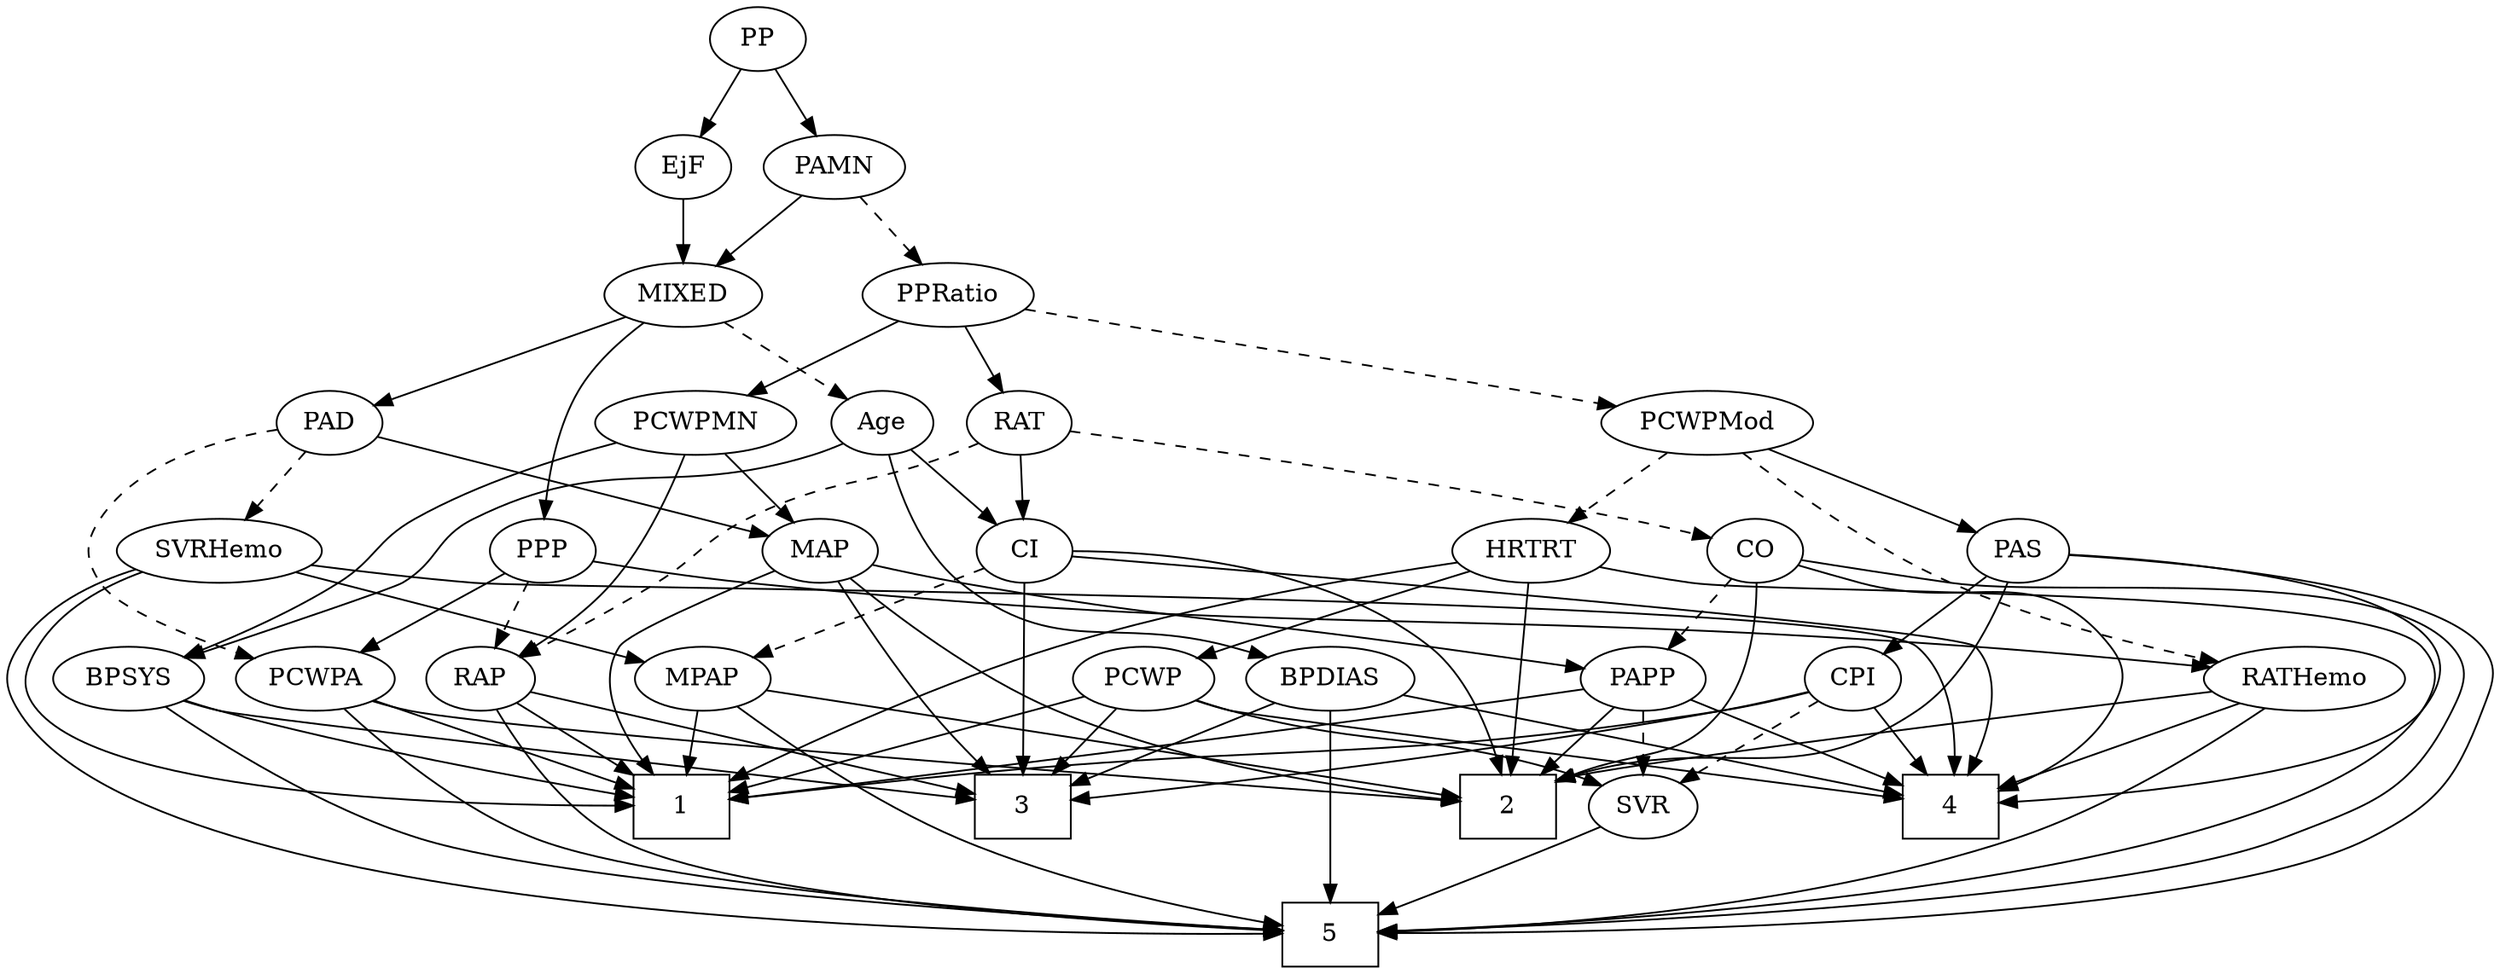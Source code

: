strict digraph {
	graph [bb="0,0,1332.4,540"];
	node [label="\N"];
	1	[height=0.5,
		pos="356.18,90",
		shape=box,
		width=0.75];
	2	[height=0.5,
		pos="797.18,90",
		shape=box,
		width=0.75];
	3	[height=0.5,
		pos="544.18,90",
		shape=box,
		width=0.75];
	4	[height=0.5,
		pos="1040.2,90",
		shape=box,
		width=0.75];
	5	[height=0.5,
		pos="702.18,18",
		shape=box,
		width=0.75];
	Age	[height=0.5,
		pos="472.18,306",
		width=0.75];
	BPSYS	[height=0.5,
		pos="63.181,162",
		width=1.0471];
	Age -> BPSYS	[pos="e,92.003,173.68 450.24,295.18 443.86,292.58 436.82,289.96 430.18,288 348.58,263.93 318.37,289.85 242.18,252 220.76,241.36 222.59,\
228.47 202.18,216 197.64,213.22 141.2,192 101.65,177.27",
		style=solid];
	BPDIAS	[height=0.5,
		pos="702.18,162",
		width=1.1735];
	Age -> BPDIAS	[pos="e,670.47,173.98 474.41,287.92 477.95,267.75 486.81,234.61 508.18,216 557.6,172.96 588.27,198.38 651.18,180 654.32,179.08 657.55,\
178.1 660.79,177.09",
		style=solid];
	CI	[height=0.5,
		pos="544.18,234",
		width=0.75];
	Age -> CI	[pos="e,529.39,249.38 486.75,290.83 496.93,280.94 510.7,267.55 522.21,256.36",
		style=solid];
	EjF	[height=0.5,
		pos="283.18,450",
		width=0.75];
	MIXED	[height=0.5,
		pos="283.18,378",
		width=1.1193];
	EjF -> MIXED	[pos="e,283.18,396.1 283.18,431.7 283.18,423.98 283.18,414.71 283.18,406.11",
		style=solid];
	RAP	[height=0.5,
		pos="248.18,162",
		width=0.77632];
	RAP -> 1	[pos="e,329.62,108.22 267.24,148.65 282.12,139 303.21,125.33 321.12,113.72",
		style=solid];
	RAP -> 3	[pos="e,517,97.429 273.93,154.91 326.45,142.49 446.1,114.19 507.04,99.784",
		style=solid];
	RAP -> 5	[pos="e,674.99,20.196 256.34,144.69 267.63,124.01 290.07,89.009 320.18,72 378.74,38.918 580.66,25.118 664.86,20.711",
		style=solid];
	MIXED -> Age	[pos="e,449.57,316.34 314,366.28 343.83,355.81 390.27,339.26 430.18,324 433.44,322.75 436.83,321.43 440.21,320.09",
		style=dashed];
	PAD	[height=0.5,
		pos="169.18,306",
		width=0.79437];
	MIXED -> PAD	[pos="e,188.89,319.11 260.39,363 242.32,351.91 216.99,336.36 197.6,324.45",
		style=solid];
	PPP	[height=0.5,
		pos="278.18,234",
		width=0.75];
	MIXED -> PPP	[pos="e,278.79,252.19 282.58,359.87 281.73,335.67 280.16,291.21 279.15,262.39",
		style=solid];
	MPAP	[height=0.5,
		pos="367.18,162",
		width=0.97491];
	MPAP -> 1	[pos="e,358.87,108.1 364.46,143.7 363.25,135.98 361.79,126.71 360.44,118.11",
		style=solid];
	MPAP -> 2	[pos="e,769.99,95.426 400.21,155.62 478.95,142.81 677.29,110.52 760.03,97.048",
		style=solid];
	MPAP -> 5	[pos="e,674.97,23.786 385.78,146.7 411.84,127.29 461.29,92.652 508.18,72 560.5,48.956 625.26,33.707 665.14,25.71",
		style=solid];
	BPSYS -> 1	[pos="e,328.82,95.553 91.188,149.93 97.08,147.8 103.29,145.71 109.18,144 182.36,122.74 269.99,105.93 318.74,97.315",
		style=solid];
	BPSYS -> 3	[pos="e,517.1,94.123 91.078,149.51 96.978,147.42 103.22,145.44 109.18,144 128.46,139.33 405.19,107.08 506.97,95.295",
		style=solid];
	BPSYS -> 5	[pos="e,675.14,20.467 82.198,146.35 109.94,125.85 163.93,89.185 216.18,72 299.71,44.529 566.4,26.807 665.04,21.049",
		style=solid];
	PCWPA	[height=0.5,
		pos="160.18,162",
		width=1.1555];
	PAD -> PCWPA	[pos="e,128.35,173.74 141.24,301.53 112.36,296.3 68.698,283.39 48.181,252 39.426,238.61 39.622,229.52 48.181,216 56.39,203.03 90.238,188.06 \
118.6,177.34",
		style=dashed];
	SVRHemo	[height=0.5,
		pos="107.18,234",
		width=1.3902];
	PAD -> SVRHemo	[pos="e,121.91,251.63 155.73,289.81 147.86,280.93 137.74,269.5 128.78,259.39",
		style=dashed];
	MAP	[height=0.5,
		pos="430.18,234",
		width=0.84854];
	PAD -> MAP	[pos="e,402.74,242.36 195.16,298.03 241.68,285.56 339.32,259.37 392.95,244.99",
		style=solid];
	CO	[height=0.5,
		pos="930.18,234",
		width=0.75];
	CO -> 2	[pos="e,824.3,103.84 930.86,215.68 930.72,196.2 927.66,164.61 911.18,144 889.11,116.39 870.7,122.89 833.59,107.89",
		style=solid];
	CO -> 4	[pos="e,1067.6,98.899 954.37,226 965.3,222.88 978.37,219.19 990.18,216 1052.2,199.24 1090.8,230.77 1130.2,180 1140,167.36 1138.1,157.89 \
1130.2,144 1118.8,124.07 1096.6,110.89 1077.2,102.66",
		style=solid];
	CO -> 5	[pos="e,729.35,19.924 956.41,228.9 979.1,225.38 1012.8,220.23 1042.2,216 1163,198.63 1361.8,253.16 1307.2,144 1283.3,96.297 1260.8,91.466 \
1211.2,72 1125,38.214 841.88,24.315 739.53,20.312",
		style=solid];
	PAPP	[height=0.5,
		pos="870.18,162",
		width=0.88464];
	CO -> PAPP	[pos="e,883.59,178.64 917.16,217.81 909.33,208.67 899.19,196.85 890.34,186.52",
		style=dashed];
	PAS	[height=0.5,
		pos="1078.2,234",
		width=0.75];
	PAS -> 2	[pos="e,824.41,104.73 1072.2,216.26 1064.1,195.79 1047.3,161.69 1021.2,144 953.35,98.073 916.83,131.67 834.17,107.75",
		style=solid];
	PAS -> 4	[pos="e,1067.6,92.629 1105.1,231.43 1172.7,226.49 1340.7,207.66 1289.2,144 1263,111.69 1140.9,98.246 1077.9,93.388",
		style=solid];
	PAS -> 5	[pos="e,729.2,19.004 1105.1,231.38 1163.4,227.26 1298.6,214.15 1326.2,180 1336.2,167.56 1331.9,158.93 1326.2,144 1310.7,103.76 1299.7,\
91.351 1261.2,72 1169.3,25.842 849.2,19.767 739.45,19.058",
		style=solid];
	CPI	[height=0.5,
		pos="985.18,162",
		width=0.75];
	PAS -> CPI	[pos="e,1002.6,176.11 1060.7,219.83 1046.7,209.27 1026.8,194.3 1010.9,182.37",
		style=solid];
	PAMN	[height=0.5,
		pos="364.18,450",
		width=1.011];
	PAMN -> MIXED	[pos="e,301,394.4 346.61,433.81 335.54,424.25 321.06,411.74 308.73,401.08",
		style=solid];
	PPRatio	[height=0.5,
		pos="381.18,378",
		width=1.1013];
	PAMN -> PPRatio	[pos="e,376.99,396.28 368.3,432.05 370.19,424.26 372.48,414.82 374.6,406.08",
		style=dashed];
	RATHemo	[height=0.5,
		pos="1231.2,162",
		width=1.3721];
	RATHemo -> 2	[pos="e,824.35,104.9 1185.2,155.26 1092.1,143.59 886.55,117.57 834.33,107.22",
		style=solid];
	RATHemo -> 4	[pos="e,1067.4,100.97 1197.5,148.65 1163.7,136.29 1112,117.32 1077.2,104.55",
		style=solid];
	RATHemo -> 5	[pos="e,729.29,19.356 1210.4,145.56 1181.7,125.16 1127.8,89.749 1076.2,72 957.85,31.337 808.16,21.846 739.58,19.65",
		style=solid];
	CPI -> 1	[pos="e,383.34,94.223 960.34,154.4 946.06,150.83 927.71,146.63 911.18,144 733.58,115.8 687.1,125.99 508.18,108 469.07,104.07 424.36,98.997 \
393.61,95.421",
		style=solid];
	CPI -> 3	[pos="e,571.47,94.16 960.28,154.74 945.98,151.28 927.64,147.07 911.18,144 791.34,121.62 647.98,103.35 581.47,95.354",
		style=solid];
	CPI -> 4	[pos="e,1026.7,108.13 997.11,145.81 1003.9,137.14 1012.6,126.05 1020.4,116.12",
		style=solid];
	SVR	[height=0.5,
		pos="870.18,90",
		width=0.77632];
	CPI -> SVR	[pos="e,889.88,102.99 965.93,149.28 947.55,138.1 919.63,121.1 898.67,108.34",
		style=dashed];
	RAT	[height=0.5,
		pos="544.18,306",
		width=0.75827];
	RAT -> RAP	[pos="e,269.55,174.02 523.08,294.41 518.24,292.16 513.08,289.89 508.18,288 457.03,268.24 439.07,276.82 390.18,252 366.4,239.93 364.51,\
230.58 342.18,216 321.51,202.51 297.22,188.86 278.51,178.8",
		style=dashed];
	RAT -> CO	[pos="e,905.3,241.4 570.84,301.14 625.26,293.13 752.94,273.63 859.18,252 871.09,249.57 884.04,246.58 895.58,243.78",
		style=dashed];
	RAT -> CI	[pos="e,544.18,252.1 544.18,287.7 544.18,279.98 544.18,270.71 544.18,262.11",
		style=solid];
	SVR -> 5	[pos="e,729.43,29.599 848.34,78.764 843.38,76.493 838.11,74.13 833.18,72 801.62,58.375 765.37,43.79 739.02,33.376",
		style=solid];
	PCWPMod	[height=0.5,
		pos="907.18,306",
		width=1.4443];
	PCWPMod -> PAS	[pos="e,1055.7,244.2 939.34,291.83 969.99,279.29 1015.8,260.52 1046.4,248.02",
		style=solid];
	PCWPMod -> RATHemo	[pos="e,1188.2,171.08 927.06,289.02 952.41,269.33 998.25,236.05 1042.2,216 1086.2,195.93 1139.4,181.83 1178.2,173.25",
		style=dashed];
	HRTRT	[height=0.5,
		pos="810.18,234",
		width=1.1013];
	PCWPMod -> HRTRT	[pos="e,830.32,249.54 885.65,289.46 871.84,279.5 853.75,266.44 838.75,255.61",
		style=dashed];
	PCWPA -> 1	[pos="e,329.06,100.69 191.24,149.91 225.97,137.5 282.19,117.43 319.17,104.22",
		style=solid];
	PCWPA -> 2	[pos="e,770.05,93.082 190.61,149.58 197.31,147.43 204.42,145.41 211.18,144 264.75,132.81 639.21,103.22 759.84,93.872",
		style=solid];
	PCWPA -> 5	[pos="e,675.08,20.557 175.65,144.98 196.71,124.27 236.57,88.876 278.18,72 348.19,43.606 575.21,26.844 665.07,21.178",
		style=solid];
	PCWPMN	[height=0.5,
		pos="371.18,306",
		width=1.3902];
	PCWPMN -> RAP	[pos="e,266.9,175.52 362.55,288.14 352.46,269.35 334.54,238.66 314.18,216 302.69,203.21 287.92,191.04 275.26,181.6",
		style=solid];
	PCWPMN -> BPSYS	[pos="e,89.904,174.75 329.46,296.01 295.64,287.64 247.48,273.25 209.18,252 187.39,239.91 186.95,229.79 166.18,216 144.92,201.88 119.43,\
188.74 99.123,179.07",
		style=solid];
	PCWPMN -> MAP	[pos="e,417.11,250.51 385.16,288.41 392.72,279.44 402.19,268.21 410.48,258.37",
		style=solid];
	SVRHemo -> 1	[pos="e,329.07,90.914 70.428,221.72 50.593,213.54 27.843,200.29 16.181,180 8.2071,166.13 5.7748,156.15 16.181,144 54.853,98.833 238.96,\
91.863 318.94,90.996",
		style=solid];
	SVRHemo -> 4	[pos="e,1042.1,108.14 152.7,226.36 178.83,222.77 212.29,218.57 242.18,216 285.35,212.29 988.14,208.02 1021.2,180 1038.6,165.19 1042.4,\
138.62 1042.4,118.35",
		style=solid];
	SVRHemo -> 5	[pos="e,675.03,20.101 67.287,223.04 45.138,215.25 19.448,201.95 6.1808,180 -2.0971,166.31 -1.9866,157.76 6.1808,144 40.293,86.536 74.271,\
91.526 138.18,72 237.28,41.721 555.4,25.378 664.81,20.545",
		style=solid];
	SVRHemo -> MPAP	[pos="e,336.93,171.15 146.11,222.52 194.88,209.39 278.02,187.01 327.26,173.75",
		style=solid];
	BPDIAS -> 3	[pos="e,571.39,103.06 673.93,148.49 647.86,136.93 608.98,119.71 580.59,107.13",
		style=solid];
	BPDIAS -> 4	[pos="e,1013.1,96.601 739.32,153.31 804.43,139.82 938.43,112.07 1003.3,98.631",
		style=solid];
	BPDIAS -> 5	[pos="e,702.18,36.189 702.18,143.87 702.18,119.67 702.18,75.211 702.18,46.393",
		style=solid];
	MAP -> 1	[pos="e,340.94,108.32 406.26,222.75 376.21,209.64 327.96,187.71 323.18,180 310.88,160.18 322.28,135.06 334.92,116.57",
		style=solid];
	MAP -> 2	[pos="e,769.86,93.898 447.05,218.69 471.2,198.94 517.75,163.54 563.18,144 629.17,115.61 712.44,101.42 759.77,95.18",
		style=solid];
	MAP -> 3	[pos="e,525.59,108.45 440.17,216.99 451.84,198.71 472.11,168.21 492.18,144 500.2,134.33 509.65,124.34 518.28,115.68",
		style=solid];
	MAP -> PAPP	[pos="e,839.81,167.42 458.25,226.39 473.05,223.03 491.55,219.03 508.18,216 516.07,214.56 736.82,182.41 829.66,168.89",
		style=solid];
	PP	[height=0.5,
		pos="323.18,522",
		width=0.75];
	PP -> EjF	[pos="e,292.41,467.15 313.9,504.76 309.01,496.19 302.89,485.49 297.41,475.9",
		style=solid];
	PP -> PAMN	[pos="e,354.44,467.63 332.69,504.76 337.64,496.32 343.8,485.8 349.36,476.31",
		style=solid];
	PPP -> RAP	[pos="e,255.24,179.47 271.07,216.41 267.52,208.13 263.15,197.92 259.18,188.66",
		style=dashed];
	PPP -> RATHemo	[pos="e,1184.3,168.04 303.89,228.38 326.53,224.48 360.44,219.06 390.18,216 684.18,185.79 759.47,202.13 1054.2,180 1094.4,176.98 1139.6,\
172.62 1174.3,169.07",
		style=solid];
	PPP -> PCWPA	[pos="e,183.76,176.99 258.7,221.44 240.71,210.77 213.66,194.72 192.45,182.14",
		style=solid];
	PPRatio -> RAT	[pos="e,522.55,317.41 409.84,365.48 435.68,354.98 474.67,338.9 508.18,324 509.79,323.29 511.43,322.55 513.09,321.79",
		style=solid];
	PPRatio -> PCWPMod	[pos="e,859.58,313.33 418.59,372.02 509.2,359.96 740.94,329.12 849.47,314.68",
		style=dashed];
	PPRatio -> PCWPMN	[pos="e,373.62,324.1 378.71,359.7 377.61,351.98 376.28,342.71 375.05,334.11",
		style=solid];
	PCWP	[height=0.5,
		pos="607.18,162",
		width=0.97491];
	PCWP -> 1	[pos="e,383.5,98.618 576.9,152.56 530.79,139.7 443.08,115.24 393.23,101.33",
		style=solid];
	PCWP -> 3	[pos="e,559.9,108.46 593.2,145.46 585.42,136.82 575.55,125.85 566.71,116.03",
		style=solid];
	PCWP -> 4	[pos="e,1013,94.522 633.38,149.73 639.16,147.57 645.31,145.51 651.18,144 668.16,139.63 909.2,108.04 1003.1,95.813",
		style=solid];
	PCWP -> SVR	[pos="e,849,101.76 633.45,150 639.23,147.82 645.36,145.69 651.18,144 730.38,121.06 754.73,133.39 833.18,108 835.31,107.31 837.48,106.53 \
839.65,105.69",
		style=solid];
	CI -> 2	[pos="e,793.33,108.15 571.42,233.07 614.63,231.79 699.48,223.43 753.18,180 772.58,164.31 784.11,137.9 790.47,117.92",
		style=solid];
	CI -> 3	[pos="e,544.18,108.19 544.18,215.87 544.18,191.67 544.18,147.21 544.18,118.39",
		style=solid];
	CI -> 4	[pos="e,1050.1,108.05 570.76,230.72 674.38,221.77 1046,189.1 1054.2,180 1069.3,163.2 1062.9,136.99 1054.4,117.36",
		style=solid];
	CI -> MPAP	[pos="e,394.21,173.69 521.4,223.99 491.62,212.21 439.08,191.43 403.7,177.44",
		style=dashed];
	PAPP -> 1	[pos="e,383.63,94.553 839.4,156.43 815.82,152.95 782.45,148.08 753.18,144 621.19,125.6 464.31,105.04 393.79,95.874",
		style=solid];
	PAPP -> 2	[pos="e,814.95,108.04 854.7,146.15 845.34,137.18 833.18,125.52 822.45,115.23",
		style=solid];
	PAPP -> 4	[pos="e,1013,102.18 895.26,150.67 923.81,138.92 970.69,119.61 1003.4,106.16",
		style=solid];
	PAPP -> SVR	[pos="e,870.18,108.1 870.18,143.7 870.18,135.98 870.18,126.71 870.18,118.11",
		style=dashed];
	HRTRT -> 1	[pos="e,383.32,104.7 773.19,227.38 724.37,219.43 636.1,203.25 563.18,180 501.59,160.36 433.26,128.99 392.56,109.22",
		style=solid];
	HRTRT -> 2	[pos="e,798.75,108.19 808.61,215.87 806.4,191.67 802.33,147.21 799.69,118.39",
		style=solid];
	HRTRT -> 5	[pos="e,729.31,19.984 844.77,225.12 859.88,221.9 877.84,218.39 894.18,216 937.79,209.62 1259.5,212.55 1289.2,180 1300,168.18 1297.9,157.43 \
1289.2,144 1228.5,50.43 858.95,25.945 739.43,20.432",
		style=solid];
	HRTRT -> PCWP	[pos="e,634.1,173.63 778.66,222.97 746.47,212.62 695.13,195.8 651.18,180 648.67,179.1 646.08,178.15 643.48,177.18",
		style=solid];
}
